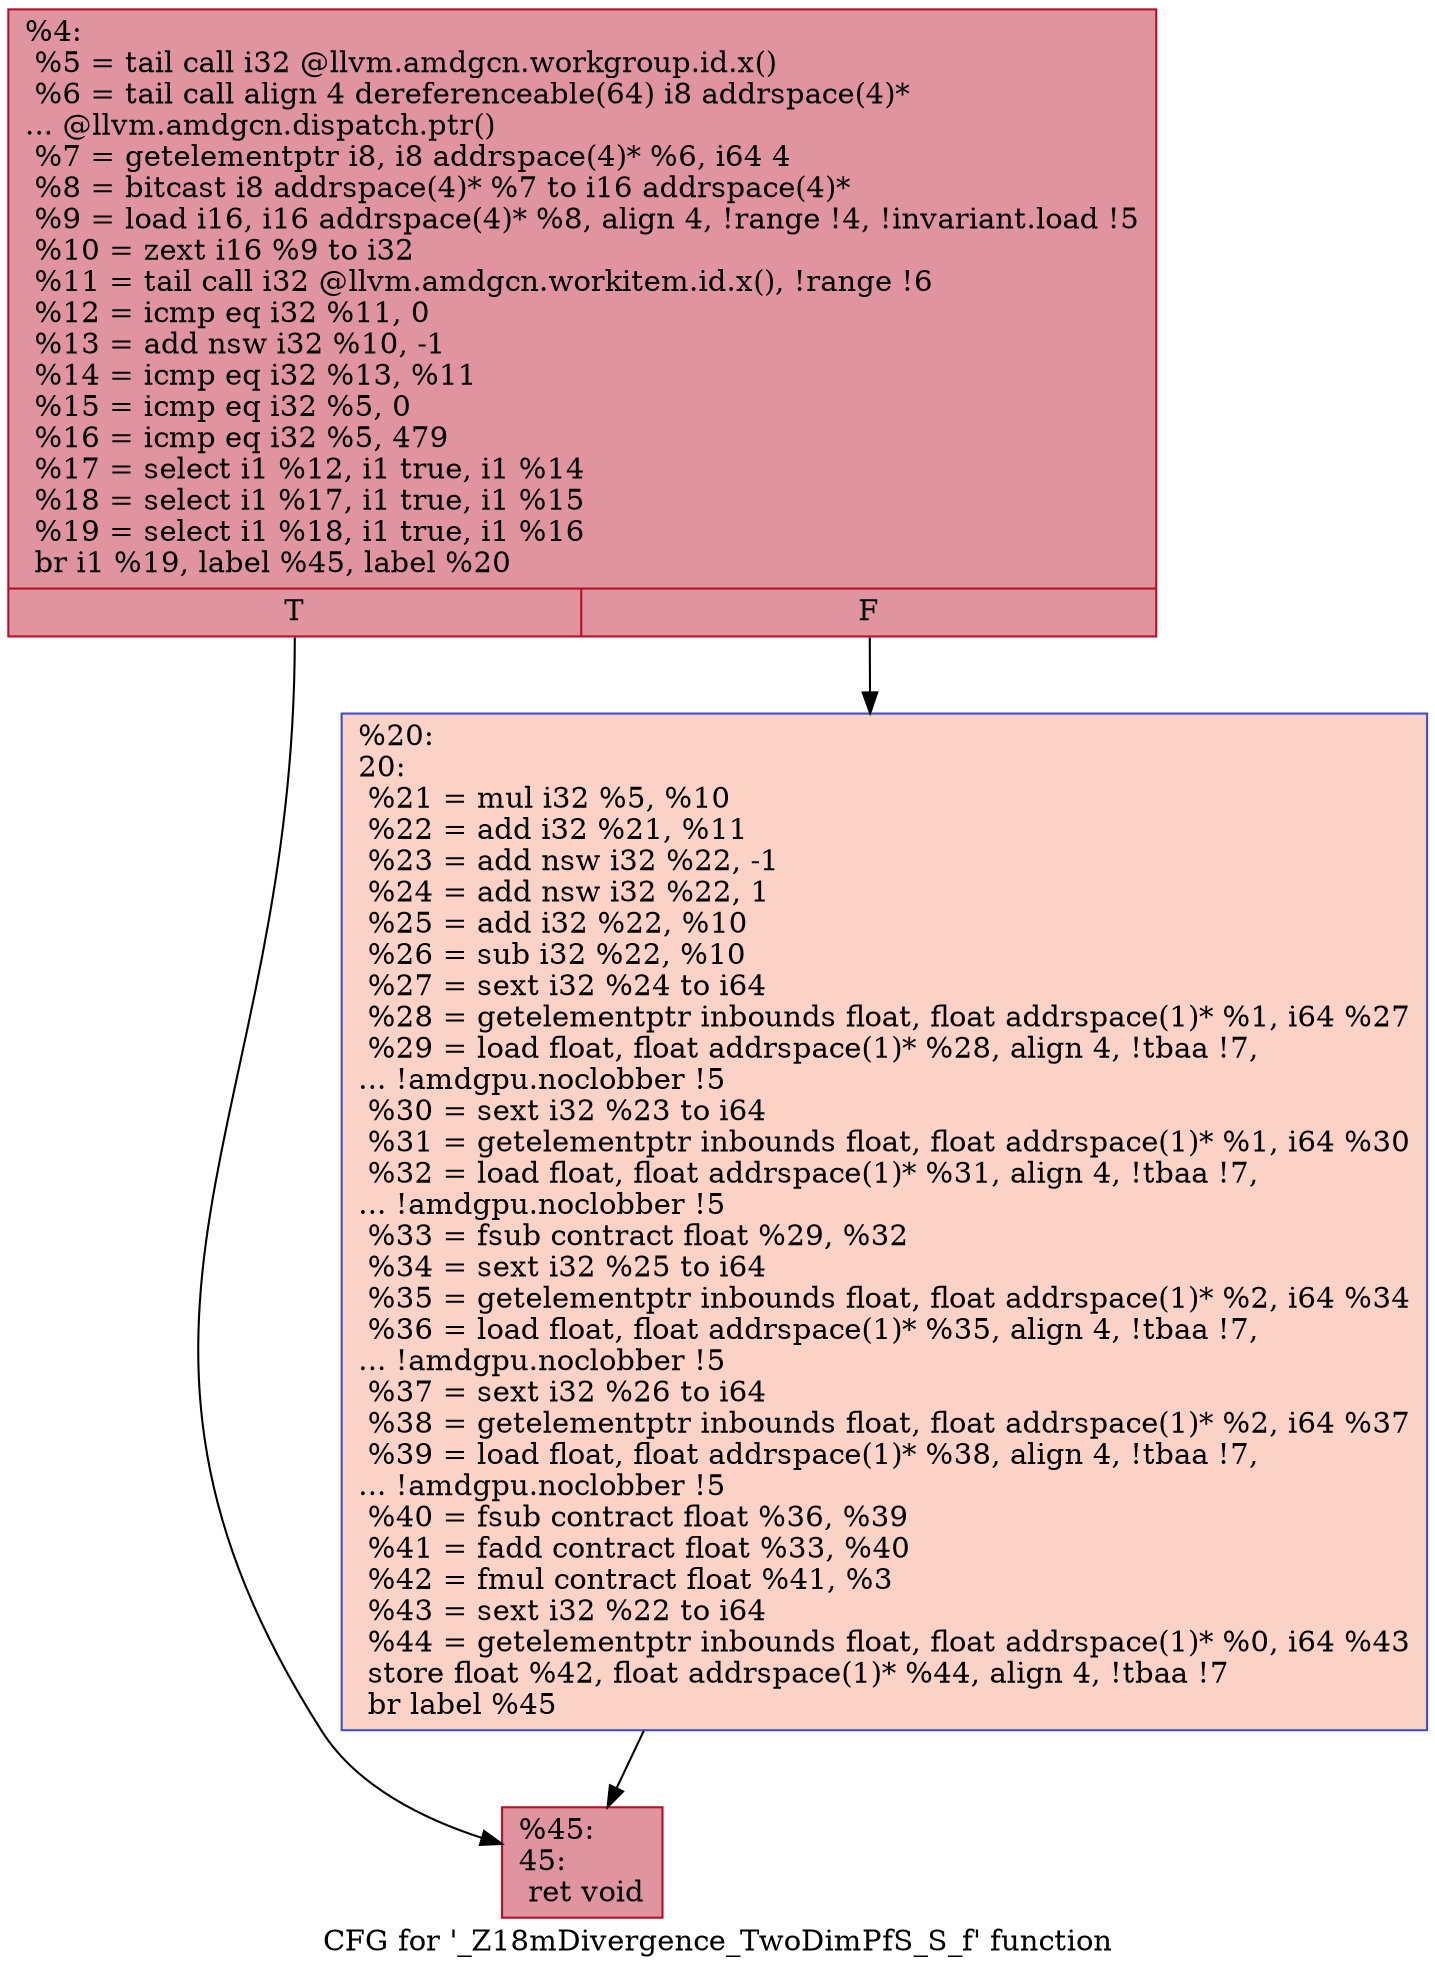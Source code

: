 digraph "CFG for '_Z18mDivergence_TwoDimPfS_S_f' function" {
	label="CFG for '_Z18mDivergence_TwoDimPfS_S_f' function";

	Node0x5a86480 [shape=record,color="#b70d28ff", style=filled, fillcolor="#b70d2870",label="{%4:\l  %5 = tail call i32 @llvm.amdgcn.workgroup.id.x()\l  %6 = tail call align 4 dereferenceable(64) i8 addrspace(4)*\l... @llvm.amdgcn.dispatch.ptr()\l  %7 = getelementptr i8, i8 addrspace(4)* %6, i64 4\l  %8 = bitcast i8 addrspace(4)* %7 to i16 addrspace(4)*\l  %9 = load i16, i16 addrspace(4)* %8, align 4, !range !4, !invariant.load !5\l  %10 = zext i16 %9 to i32\l  %11 = tail call i32 @llvm.amdgcn.workitem.id.x(), !range !6\l  %12 = icmp eq i32 %11, 0\l  %13 = add nsw i32 %10, -1\l  %14 = icmp eq i32 %13, %11\l  %15 = icmp eq i32 %5, 0\l  %16 = icmp eq i32 %5, 479\l  %17 = select i1 %12, i1 true, i1 %14\l  %18 = select i1 %17, i1 true, i1 %15\l  %19 = select i1 %18, i1 true, i1 %16\l  br i1 %19, label %45, label %20\l|{<s0>T|<s1>F}}"];
	Node0x5a86480:s0 -> Node0x5a87060;
	Node0x5a86480:s1 -> Node0x5a88870;
	Node0x5a88870 [shape=record,color="#3d50c3ff", style=filled, fillcolor="#f59c7d70",label="{%20:\l20:                                               \l  %21 = mul i32 %5, %10\l  %22 = add i32 %21, %11\l  %23 = add nsw i32 %22, -1\l  %24 = add nsw i32 %22, 1\l  %25 = add i32 %22, %10\l  %26 = sub i32 %22, %10\l  %27 = sext i32 %24 to i64\l  %28 = getelementptr inbounds float, float addrspace(1)* %1, i64 %27\l  %29 = load float, float addrspace(1)* %28, align 4, !tbaa !7,\l... !amdgpu.noclobber !5\l  %30 = sext i32 %23 to i64\l  %31 = getelementptr inbounds float, float addrspace(1)* %1, i64 %30\l  %32 = load float, float addrspace(1)* %31, align 4, !tbaa !7,\l... !amdgpu.noclobber !5\l  %33 = fsub contract float %29, %32\l  %34 = sext i32 %25 to i64\l  %35 = getelementptr inbounds float, float addrspace(1)* %2, i64 %34\l  %36 = load float, float addrspace(1)* %35, align 4, !tbaa !7,\l... !amdgpu.noclobber !5\l  %37 = sext i32 %26 to i64\l  %38 = getelementptr inbounds float, float addrspace(1)* %2, i64 %37\l  %39 = load float, float addrspace(1)* %38, align 4, !tbaa !7,\l... !amdgpu.noclobber !5\l  %40 = fsub contract float %36, %39\l  %41 = fadd contract float %33, %40\l  %42 = fmul contract float %41, %3\l  %43 = sext i32 %22 to i64\l  %44 = getelementptr inbounds float, float addrspace(1)* %0, i64 %43\l  store float %42, float addrspace(1)* %44, align 4, !tbaa !7\l  br label %45\l}"];
	Node0x5a88870 -> Node0x5a87060;
	Node0x5a87060 [shape=record,color="#b70d28ff", style=filled, fillcolor="#b70d2870",label="{%45:\l45:                                               \l  ret void\l}"];
}
